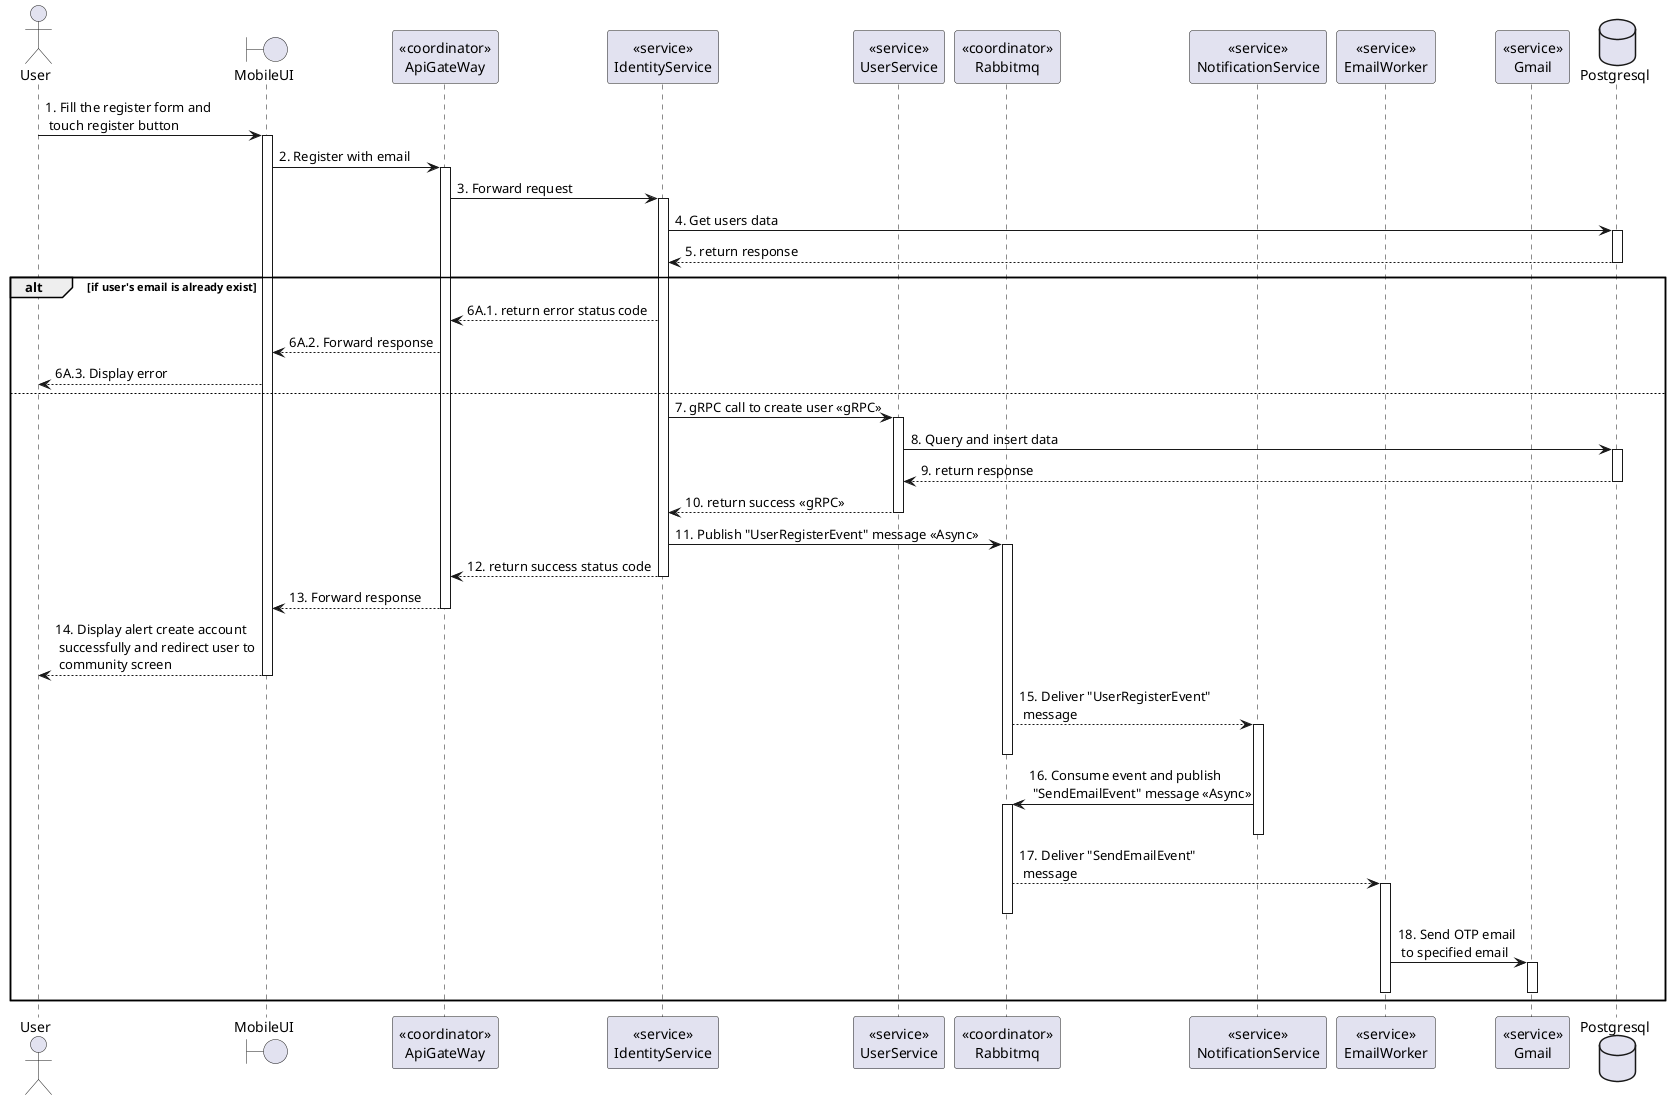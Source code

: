 @startuml Register
actor User
boundary MobileUI
participant "<<coordinator>>\nApiGateWay" as ApiGateway
participant "<<service>>\nIdentityService" as IdentityService
participant "<<service>>\nUserService"  as UserService
participant "<<coordinator>>\nRabbitmq"  as Rabbitmq
participant "<<service>>\nNotificationService" as NotificationService
participant "<<service>>\nEmailWorker" as EmailWorker
participant "<<service>>\nGmail" as Gmail
database Postgresql

User -> MobileUI++: 1. Fill the register form and \n touch register button
MobileUI -> ApiGateway++: 2. Register with email
ApiGateway -> IdentityService++: 3. Forward request
IdentityService -> Postgresql++: 4. Get users data
IdentityService <-- Postgresql--: 5. return response

alt if user's email is already exist
    ApiGateway <-- IdentityService: 6A.1. return error status code
    MobileUI <-- ApiGateway: 6A.2. Forward response
    User <-- MobileUI: 6A.3. Display error
else
    IdentityService -> UserService++: 7. gRPC call to create user <<gRPC>>
    UserService -> Postgresql++: 8. Query and insert data
    UserService <-- Postgresql--: 9. return response
    IdentityService <-- UserService--: 10. return success <<gRPC>>

    IdentityService -> Rabbitmq++: 11. Publish "UserRegisterEvent" message <<Async>>
    ApiGateway <-- IdentityService--: 12. return success status code
    MobileUI <-- ApiGateway--: 13. Forward response
    User <-- MobileUI--: 14. Display alert create account\n successfully and redirect user to\n community screen

    Rabbitmq --> NotificationService++: 15. Deliver "UserRegisterEvent"\n message
    deactivate Rabbitmq
    NotificationService -> Rabbitmq++: 16. Consume event and publish \n "SendEmailEvent" message <<Async>>
    deactivate NotificationService
    Rabbitmq --> EmailWorker++: 17. Deliver "SendEmailEvent"\n message
    deactivate Rabbitmq
    EmailWorker -> Gmail++: 18. Send OTP email\n to specified email
    deactivate EmailWorker
    deactivate Gmail
end

@enduml
